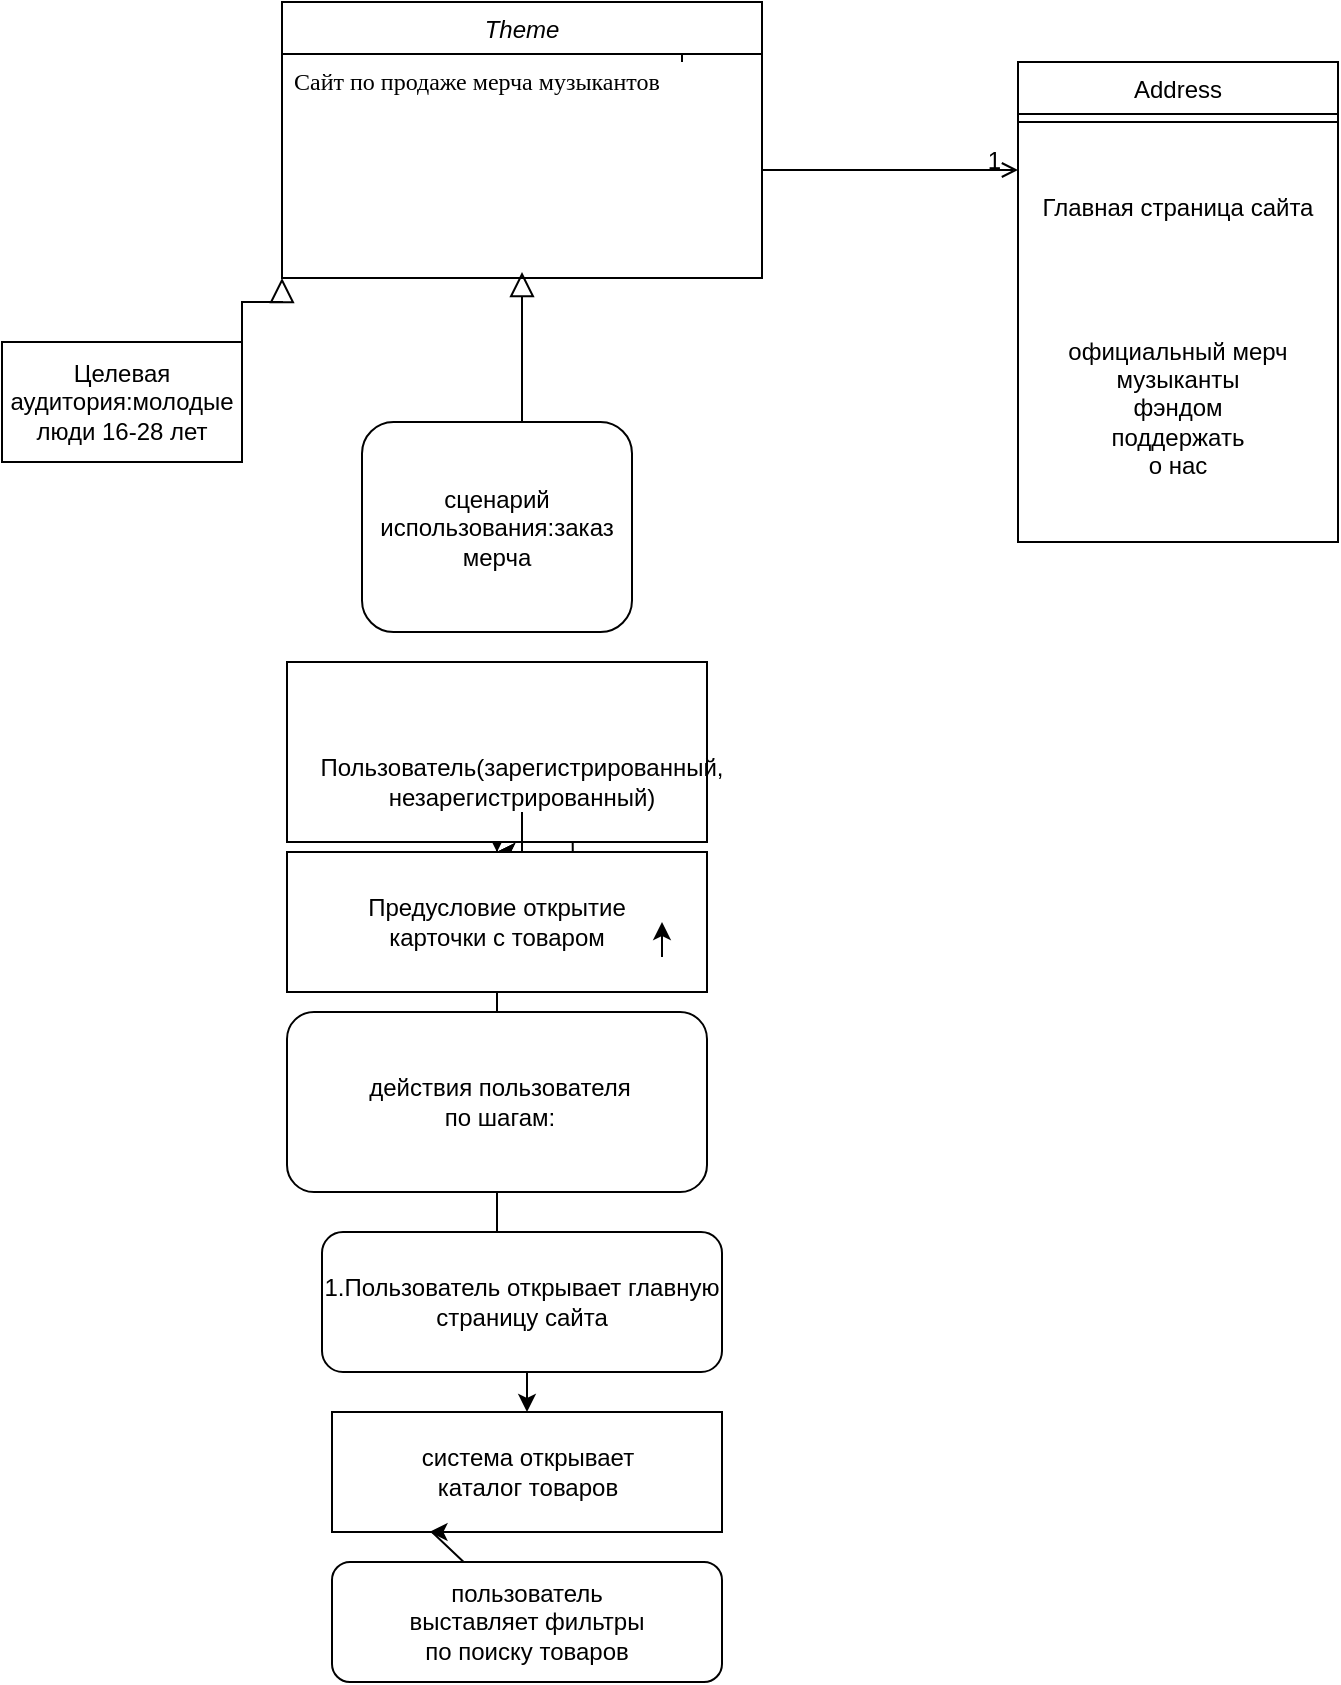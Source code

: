 <mxfile version="21.1.2" type="github">
  <diagram id="C5RBs43oDa-KdzZeNtuy" name="Page-1">
    <mxGraphModel dx="1002" dy="569" grid="1" gridSize="15" guides="1" tooltips="1" connect="1" arrows="1" fold="1" page="1" pageScale="1" pageWidth="827" pageHeight="1169" math="0" shadow="0">
      <root>
        <mxCell id="WIyWlLk6GJQsqaUBKTNV-0" />
        <mxCell id="WIyWlLk6GJQsqaUBKTNV-1" parent="WIyWlLk6GJQsqaUBKTNV-0" />
        <mxCell id="-FF-LiZmKmb315aHMRWC-1" style="edgeStyle=orthogonalEdgeStyle;rounded=0;orthogonalLoop=1;jettySize=auto;html=1;" parent="WIyWlLk6GJQsqaUBKTNV-1" edge="1">
          <mxGeometry relative="1" as="geometry">
            <mxPoint x="340" y="100" as="targetPoint" />
            <mxPoint x="340" y="120" as="sourcePoint" />
          </mxGeometry>
        </mxCell>
        <mxCell id="zkfFHV4jXpPFQw0GAbJ--0" value="Theme" style="swimlane;fontStyle=2;align=center;verticalAlign=top;childLayout=stackLayout;horizontal=1;startSize=26;horizontalStack=0;resizeParent=1;resizeLast=0;collapsible=1;marginBottom=0;rounded=0;shadow=0;strokeWidth=1;" parent="WIyWlLk6GJQsqaUBKTNV-1" vertex="1">
          <mxGeometry x="140" y="90" width="240" height="138" as="geometry">
            <mxRectangle x="230" y="140" width="160" height="26" as="alternateBounds" />
          </mxGeometry>
        </mxCell>
        <mxCell id="-FF-LiZmKmb315aHMRWC-0" style="edgeStyle=orthogonalEdgeStyle;rounded=0;orthogonalLoop=1;jettySize=auto;html=1;" parent="zkfFHV4jXpPFQw0GAbJ--0" source="zkfFHV4jXpPFQw0GAbJ--1" edge="1">
          <mxGeometry relative="1" as="geometry">
            <mxPoint x="240" y="51" as="targetPoint" />
            <mxPoint x="230" y="50" as="sourcePoint" />
            <Array as="points">
              <mxPoint x="220" y="60" />
              <mxPoint x="240" y="60" />
            </Array>
          </mxGeometry>
        </mxCell>
        <mxCell id="zkfFHV4jXpPFQw0GAbJ--1" value="Сайт по продаже мерча музыкантов" style="text;align=left;verticalAlign=top;spacingLeft=4;spacingRight=4;overflow=hidden;rotatable=0;points=[[0,0.5],[1,0.5]];portConstraint=eastwest;fontFamily=Verdana;" parent="zkfFHV4jXpPFQw0GAbJ--0" vertex="1">
          <mxGeometry y="26" width="240" height="48" as="geometry" />
        </mxCell>
        <mxCell id="zkfFHV4jXpPFQw0GAbJ--12" value="" style="endArrow=block;endSize=10;endFill=0;shadow=0;strokeWidth=1;rounded=0;edgeStyle=elbowEdgeStyle;elbow=vertical;" parent="WIyWlLk6GJQsqaUBKTNV-1" edge="1">
          <mxGeometry width="160" relative="1" as="geometry">
            <mxPoint x="260" y="310" as="sourcePoint" />
            <mxPoint x="260" y="225" as="targetPoint" />
          </mxGeometry>
        </mxCell>
        <mxCell id="zkfFHV4jXpPFQw0GAbJ--17" value="Address" style="swimlane;fontStyle=0;align=center;verticalAlign=top;childLayout=stackLayout;horizontal=1;startSize=26;horizontalStack=0;resizeParent=1;resizeLast=0;collapsible=1;marginBottom=0;rounded=0;shadow=0;strokeWidth=1;" parent="WIyWlLk6GJQsqaUBKTNV-1" vertex="1">
          <mxGeometry x="508" y="120" width="160" height="240" as="geometry">
            <mxRectangle x="550" y="140" width="160" height="26" as="alternateBounds" />
          </mxGeometry>
        </mxCell>
        <mxCell id="zkfFHV4jXpPFQw0GAbJ--23" value="" style="line;html=1;strokeWidth=1;align=left;verticalAlign=middle;spacingTop=-1;spacingLeft=3;spacingRight=3;rotatable=0;labelPosition=right;points=[];portConstraint=eastwest;" parent="zkfFHV4jXpPFQw0GAbJ--17" vertex="1">
          <mxGeometry y="26" width="160" height="8" as="geometry" />
        </mxCell>
        <mxCell id="svleqrtwaS1MWl5vlfP6-0" value="Главная страница сайта&lt;br&gt;&lt;br&gt;&lt;br&gt;&lt;br&gt;&lt;br&gt;официальный мерч&lt;br&gt;музыканты&lt;br&gt;фэндом &lt;br&gt;поддержать&lt;br&gt;о нас&lt;br&gt;" style="text;html=1;strokeColor=none;fillColor=none;align=center;verticalAlign=middle;whiteSpace=wrap;rounded=0;" parent="zkfFHV4jXpPFQw0GAbJ--17" vertex="1">
          <mxGeometry y="34" width="160" height="206" as="geometry" />
        </mxCell>
        <mxCell id="zkfFHV4jXpPFQw0GAbJ--26" value="" style="endArrow=open;shadow=0;strokeWidth=1;rounded=0;endFill=1;edgeStyle=elbowEdgeStyle;elbow=vertical;" parent="WIyWlLk6GJQsqaUBKTNV-1" source="zkfFHV4jXpPFQw0GAbJ--0" target="zkfFHV4jXpPFQw0GAbJ--17" edge="1">
          <mxGeometry x="0.5" y="41" relative="1" as="geometry">
            <mxPoint x="380" y="192" as="sourcePoint" />
            <mxPoint x="540" y="192" as="targetPoint" />
            <mxPoint x="-40" y="32" as="offset" />
          </mxGeometry>
        </mxCell>
        <mxCell id="zkfFHV4jXpPFQw0GAbJ--28" value="1" style="resizable=0;align=right;verticalAlign=bottom;labelBackgroundColor=none;fontSize=12;" parent="zkfFHV4jXpPFQw0GAbJ--26" connectable="0" vertex="1">
          <mxGeometry x="1" relative="1" as="geometry">
            <mxPoint x="-7" y="4" as="offset" />
          </mxGeometry>
        </mxCell>
        <mxCell id="-FF-LiZmKmb315aHMRWC-3" value="Целевая аудитория:молодые люди 16-28 лет" style="rounded=0;whiteSpace=wrap;html=1;" parent="WIyWlLk6GJQsqaUBKTNV-1" vertex="1">
          <mxGeometry y="260" width="120" height="60" as="geometry" />
        </mxCell>
        <mxCell id="-FF-LiZmKmb315aHMRWC-4" value="" style="endArrow=block;endSize=10;endFill=0;shadow=0;strokeWidth=1;rounded=0;edgeStyle=elbowEdgeStyle;elbow=vertical;entryX=0;entryY=1;entryDx=0;entryDy=0;exitX=1;exitY=0;exitDx=0;exitDy=0;" parent="WIyWlLk6GJQsqaUBKTNV-1" source="-FF-LiZmKmb315aHMRWC-3" target="zkfFHV4jXpPFQw0GAbJ--0" edge="1">
          <mxGeometry width="160" relative="1" as="geometry">
            <mxPoint x="-10" y="250" as="sourcePoint" />
            <mxPoint x="-10" y="158" as="targetPoint" />
            <Array as="points">
              <mxPoint x="110" y="240" />
            </Array>
          </mxGeometry>
        </mxCell>
        <mxCell id="svleqrtwaS1MWl5vlfP6-17" style="edgeStyle=orthogonalEdgeStyle;rounded=0;orthogonalLoop=1;jettySize=auto;html=1;exitX=0.5;exitY=1;exitDx=0;exitDy=0;" parent="WIyWlLk6GJQsqaUBKTNV-1" source="svleqrtwaS1MWl5vlfP6-11" target="svleqrtwaS1MWl5vlfP6-15" edge="1">
          <mxGeometry relative="1" as="geometry" />
        </mxCell>
        <mxCell id="svleqrtwaS1MWl5vlfP6-31" style="edgeStyle=orthogonalEdgeStyle;rounded=0;orthogonalLoop=1;jettySize=auto;html=1;" parent="WIyWlLk6GJQsqaUBKTNV-1" source="svleqrtwaS1MWl5vlfP6-11" edge="1">
          <mxGeometry relative="1" as="geometry">
            <mxPoint x="285" y="465" as="targetPoint" />
          </mxGeometry>
        </mxCell>
        <mxCell id="svleqrtwaS1MWl5vlfP6-11" value="" style="rounded=0;whiteSpace=wrap;html=1;" parent="WIyWlLk6GJQsqaUBKTNV-1" vertex="1">
          <mxGeometry x="142.5" y="420" width="210" height="90" as="geometry" />
        </mxCell>
        <mxCell id="svleqrtwaS1MWl5vlfP6-35" value="" style="edgeStyle=orthogonalEdgeStyle;rounded=0;orthogonalLoop=1;jettySize=auto;html=1;" parent="WIyWlLk6GJQsqaUBKTNV-1" source="svleqrtwaS1MWl5vlfP6-14" target="svleqrtwaS1MWl5vlfP6-15" edge="1">
          <mxGeometry relative="1" as="geometry" />
        </mxCell>
        <mxCell id="svleqrtwaS1MWl5vlfP6-36" value="" style="edgeStyle=orthogonalEdgeStyle;rounded=0;orthogonalLoop=1;jettySize=auto;html=1;" parent="WIyWlLk6GJQsqaUBKTNV-1" source="svleqrtwaS1MWl5vlfP6-14" target="svleqrtwaS1MWl5vlfP6-15" edge="1">
          <mxGeometry relative="1" as="geometry" />
        </mxCell>
        <mxCell id="svleqrtwaS1MWl5vlfP6-37" value="" style="edgeStyle=orthogonalEdgeStyle;rounded=0;orthogonalLoop=1;jettySize=auto;html=1;" parent="WIyWlLk6GJQsqaUBKTNV-1" source="svleqrtwaS1MWl5vlfP6-14" target="svleqrtwaS1MWl5vlfP6-15" edge="1">
          <mxGeometry relative="1" as="geometry" />
        </mxCell>
        <mxCell id="svleqrtwaS1MWl5vlfP6-14" value="Пользователь(зарегистрированный, незарегистрированный)" style="text;html=1;strokeColor=none;fillColor=none;align=center;verticalAlign=middle;whiteSpace=wrap;rounded=0;" parent="WIyWlLk6GJQsqaUBKTNV-1" vertex="1">
          <mxGeometry x="230" y="465" width="60" height="30" as="geometry" />
        </mxCell>
        <mxCell id="svleqrtwaS1MWl5vlfP6-15" value="" style="rounded=0;whiteSpace=wrap;html=1;" parent="WIyWlLk6GJQsqaUBKTNV-1" vertex="1">
          <mxGeometry x="142.5" y="515" width="210" height="70" as="geometry" />
        </mxCell>
        <mxCell id="svleqrtwaS1MWl5vlfP6-46" value="" style="edgeStyle=orthogonalEdgeStyle;rounded=0;orthogonalLoop=1;jettySize=auto;html=1;" parent="WIyWlLk6GJQsqaUBKTNV-1" source="svleqrtwaS1MWl5vlfP6-18" target="svleqrtwaS1MWl5vlfP6-22" edge="1">
          <mxGeometry relative="1" as="geometry" />
        </mxCell>
        <mxCell id="svleqrtwaS1MWl5vlfP6-18" value="Предусловие открытие карточки с товаром" style="text;html=1;strokeColor=none;fillColor=none;align=center;verticalAlign=middle;whiteSpace=wrap;rounded=0;" parent="WIyWlLk6GJQsqaUBKTNV-1" vertex="1">
          <mxGeometry x="165" y="515" width="165" height="70" as="geometry" />
        </mxCell>
        <mxCell id="svleqrtwaS1MWl5vlfP6-45" value="" style="edgeStyle=orthogonalEdgeStyle;rounded=0;orthogonalLoop=1;jettySize=auto;html=1;" parent="WIyWlLk6GJQsqaUBKTNV-1" source="svleqrtwaS1MWl5vlfP6-20" target="svleqrtwaS1MWl5vlfP6-41" edge="1">
          <mxGeometry relative="1" as="geometry" />
        </mxCell>
        <mxCell id="svleqrtwaS1MWl5vlfP6-20" value="" style="rounded=1;whiteSpace=wrap;html=1;" parent="WIyWlLk6GJQsqaUBKTNV-1" vertex="1">
          <mxGeometry x="142.5" y="595" width="210" height="90" as="geometry" />
        </mxCell>
        <mxCell id="svleqrtwaS1MWl5vlfP6-22" value="действия пользователя по шагам:" style="text;html=1;strokeColor=none;fillColor=none;align=center;verticalAlign=middle;whiteSpace=wrap;rounded=0;" parent="WIyWlLk6GJQsqaUBKTNV-1" vertex="1">
          <mxGeometry x="180" y="615" width="137.5" height="50" as="geometry" />
        </mxCell>
        <mxCell id="svleqrtwaS1MWl5vlfP6-24" value="1.Пользователь открывает главную страницу сайта" style="rounded=1;whiteSpace=wrap;html=1;" parent="WIyWlLk6GJQsqaUBKTNV-1" vertex="1">
          <mxGeometry x="160" y="705" width="200" height="70" as="geometry" />
        </mxCell>
        <mxCell id="svleqrtwaS1MWl5vlfP6-38" value="" style="rounded=1;whiteSpace=wrap;html=1;" parent="WIyWlLk6GJQsqaUBKTNV-1" vertex="1">
          <mxGeometry x="180" y="300" width="135" height="105" as="geometry" />
        </mxCell>
        <mxCell id="svleqrtwaS1MWl5vlfP6-39" value="сценарий использования:заказ мерча" style="text;html=1;strokeColor=none;fillColor=none;align=center;verticalAlign=middle;whiteSpace=wrap;rounded=0;" parent="WIyWlLk6GJQsqaUBKTNV-1" vertex="1">
          <mxGeometry x="210" y="338" width="75" height="30" as="geometry" />
        </mxCell>
        <mxCell id="svleqrtwaS1MWl5vlfP6-40" style="edgeStyle=orthogonalEdgeStyle;rounded=0;orthogonalLoop=1;jettySize=auto;html=1;exitX=1;exitY=0.75;exitDx=0;exitDy=0;entryX=1;entryY=0.5;entryDx=0;entryDy=0;" parent="WIyWlLk6GJQsqaUBKTNV-1" source="svleqrtwaS1MWl5vlfP6-18" target="svleqrtwaS1MWl5vlfP6-18" edge="1">
          <mxGeometry relative="1" as="geometry" />
        </mxCell>
        <mxCell id="svleqrtwaS1MWl5vlfP6-41" value="" style="rounded=0;whiteSpace=wrap;html=1;" parent="WIyWlLk6GJQsqaUBKTNV-1" vertex="1">
          <mxGeometry x="165" y="795" width="195" height="60" as="geometry" />
        </mxCell>
        <mxCell id="svleqrtwaS1MWl5vlfP6-48" value="система открывает каталог товаров" style="text;html=1;strokeColor=none;fillColor=none;align=center;verticalAlign=middle;whiteSpace=wrap;rounded=0;" parent="WIyWlLk6GJQsqaUBKTNV-1" vertex="1">
          <mxGeometry x="205.63" y="810" width="113.75" height="30" as="geometry" />
        </mxCell>
        <mxCell id="svleqrtwaS1MWl5vlfP6-50" value="" style="rounded=1;whiteSpace=wrap;html=1;" parent="WIyWlLk6GJQsqaUBKTNV-1" vertex="1">
          <mxGeometry x="165" y="870" width="195" height="60" as="geometry" />
        </mxCell>
        <mxCell id="svleqrtwaS1MWl5vlfP6-51" value="пользователь выставляет фильтры по поиску товаров" style="text;html=1;strokeColor=none;fillColor=none;align=center;verticalAlign=middle;whiteSpace=wrap;rounded=0;" parent="WIyWlLk6GJQsqaUBKTNV-1" vertex="1">
          <mxGeometry x="195" y="885" width="135" height="30" as="geometry" />
        </mxCell>
        <mxCell id="svleqrtwaS1MWl5vlfP6-54" value="" style="endArrow=classic;html=1;rounded=0;entryX=0.25;entryY=1;entryDx=0;entryDy=0;" parent="WIyWlLk6GJQsqaUBKTNV-1" source="svleqrtwaS1MWl5vlfP6-50" target="svleqrtwaS1MWl5vlfP6-41" edge="1">
          <mxGeometry width="50" height="50" relative="1" as="geometry">
            <mxPoint x="165" y="885" as="sourcePoint" />
            <mxPoint x="215" y="835" as="targetPoint" />
            <Array as="points">
              <mxPoint x="215" y="855" />
            </Array>
          </mxGeometry>
        </mxCell>
      </root>
    </mxGraphModel>
  </diagram>
</mxfile>
